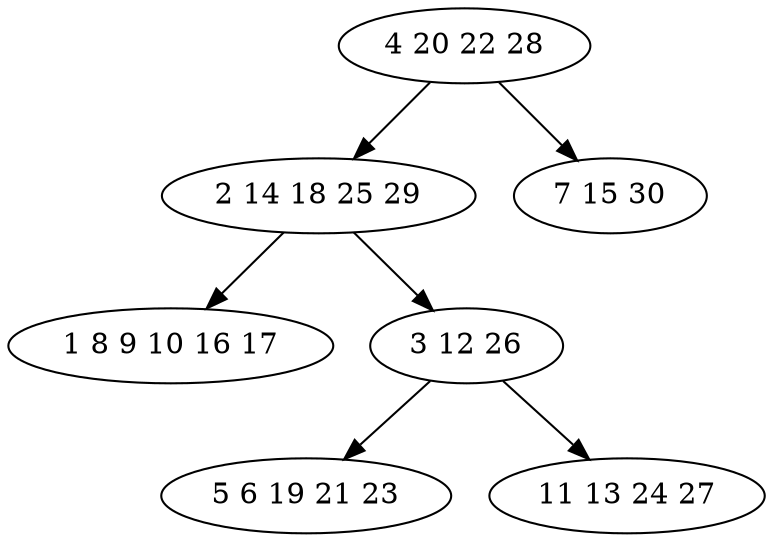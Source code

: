digraph true_tree {
	"0" -> "1"
	"1" -> "2"
	"1" -> "3"
	"3" -> "4"
	"3" -> "5"
	"0" -> "6"
	"0" [label="4 20 22 28"];
	"1" [label="2 14 18 25 29"];
	"2" [label="1 8 9 10 16 17"];
	"3" [label="3 12 26"];
	"4" [label="5 6 19 21 23"];
	"5" [label="11 13 24 27"];
	"6" [label="7 15 30"];
}

